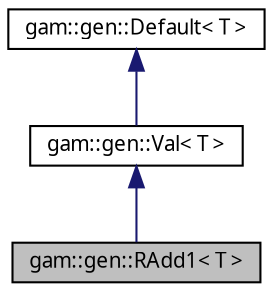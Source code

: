 digraph "gam::gen::RAdd1&lt; T &gt;"
{
 // LATEX_PDF_SIZE
  bgcolor="transparent";
  edge [fontname="FreeSans.ttf",fontsize="10",labelfontname="FreeSans.ttf",labelfontsize="10"];
  node [fontname="FreeSans.ttf",fontsize="10",shape=record];
  Node1 [label="gam::gen::RAdd1\< T \>",height=0.2,width=0.4,color="black", fillcolor="grey75", style="filled", fontcolor="black",tooltip="Recursive add 1 generator (iota function)"];
  Node2 -> Node1 [dir="back",color="midnightblue",fontsize="10",style="solid",fontname="FreeSans.ttf"];
  Node2 [label="gam::gen::Val\< T \>",height=0.2,width=0.4,color="black",URL="$structgam_1_1gen_1_1_val.html",tooltip="Single value generator."];
  Node3 -> Node2 [dir="back",color="midnightblue",fontsize="10",style="solid",fontname="FreeSans.ttf"];
  Node3 [label="gam::gen::Default\< T \>",height=0.2,width=0.4,color="black",URL="$structgam_1_1gen_1_1_default.html",tooltip="Generates the default value of its associated type."];
}
